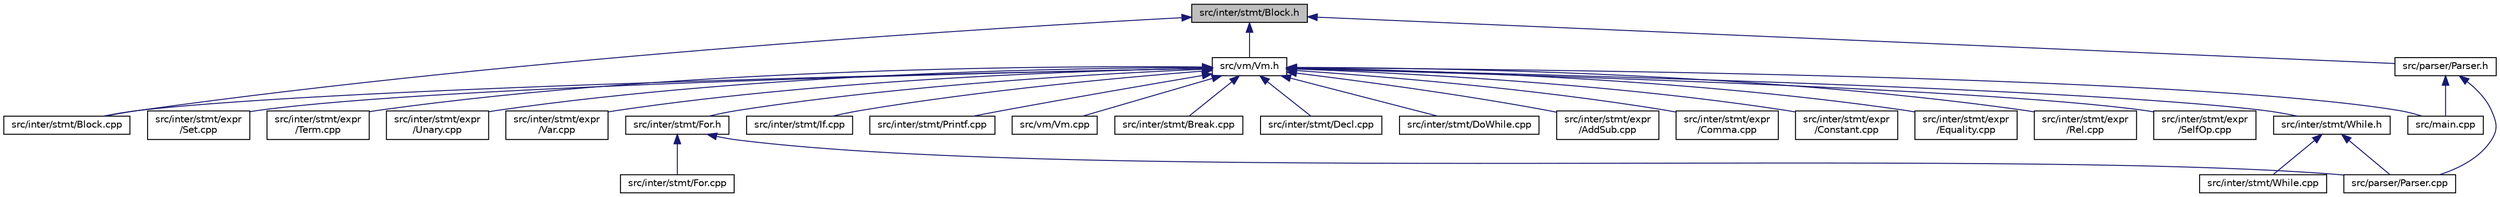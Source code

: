 digraph "src/inter/stmt/Block.h"
{
  edge [fontname="Helvetica",fontsize="10",labelfontname="Helvetica",labelfontsize="10"];
  node [fontname="Helvetica",fontsize="10",shape=record];
  Node18 [label="src/inter/stmt/Block.h",height=0.2,width=0.4,color="black", fillcolor="grey75", style="filled", fontcolor="black"];
  Node18 -> Node19 [dir="back",color="midnightblue",fontsize="10",style="solid",fontname="Helvetica"];
  Node19 [label="src/inter/stmt/Block.cpp",height=0.2,width=0.4,color="black", fillcolor="white", style="filled",URL="$_block_8cpp.html"];
  Node18 -> Node20 [dir="back",color="midnightblue",fontsize="10",style="solid",fontname="Helvetica"];
  Node20 [label="src/vm/Vm.h",height=0.2,width=0.4,color="black", fillcolor="white", style="filled",URL="$_vm_8h.html"];
  Node20 -> Node19 [dir="back",color="midnightblue",fontsize="10",style="solid",fontname="Helvetica"];
  Node20 -> Node21 [dir="back",color="midnightblue",fontsize="10",style="solid",fontname="Helvetica"];
  Node21 [label="src/inter/stmt/Break.cpp",height=0.2,width=0.4,color="black", fillcolor="white", style="filled",URL="$_break_8cpp.html"];
  Node20 -> Node22 [dir="back",color="midnightblue",fontsize="10",style="solid",fontname="Helvetica"];
  Node22 [label="src/inter/stmt/Decl.cpp",height=0.2,width=0.4,color="black", fillcolor="white", style="filled",URL="$_decl_8cpp.html"];
  Node20 -> Node23 [dir="back",color="midnightblue",fontsize="10",style="solid",fontname="Helvetica"];
  Node23 [label="src/inter/stmt/DoWhile.cpp",height=0.2,width=0.4,color="black", fillcolor="white", style="filled",URL="$_do_while_8cpp.html"];
  Node20 -> Node24 [dir="back",color="midnightblue",fontsize="10",style="solid",fontname="Helvetica"];
  Node24 [label="src/inter/stmt/expr\l/AddSub.cpp",height=0.2,width=0.4,color="black", fillcolor="white", style="filled",URL="$_add_sub_8cpp.html"];
  Node20 -> Node25 [dir="back",color="midnightblue",fontsize="10",style="solid",fontname="Helvetica"];
  Node25 [label="src/inter/stmt/expr\l/Comma.cpp",height=0.2,width=0.4,color="black", fillcolor="white", style="filled",URL="$_comma_8cpp.html"];
  Node20 -> Node26 [dir="back",color="midnightblue",fontsize="10",style="solid",fontname="Helvetica"];
  Node26 [label="src/inter/stmt/expr\l/Constant.cpp",height=0.2,width=0.4,color="black", fillcolor="white", style="filled",URL="$_constant_8cpp.html"];
  Node20 -> Node27 [dir="back",color="midnightblue",fontsize="10",style="solid",fontname="Helvetica"];
  Node27 [label="src/inter/stmt/expr\l/Equality.cpp",height=0.2,width=0.4,color="black", fillcolor="white", style="filled",URL="$_equality_8cpp.html"];
  Node20 -> Node28 [dir="back",color="midnightblue",fontsize="10",style="solid",fontname="Helvetica"];
  Node28 [label="src/inter/stmt/expr\l/Rel.cpp",height=0.2,width=0.4,color="black", fillcolor="white", style="filled",URL="$_rel_8cpp.html"];
  Node20 -> Node29 [dir="back",color="midnightblue",fontsize="10",style="solid",fontname="Helvetica"];
  Node29 [label="src/inter/stmt/expr\l/SelfOp.cpp",height=0.2,width=0.4,color="black", fillcolor="white", style="filled",URL="$_self_op_8cpp.html"];
  Node20 -> Node30 [dir="back",color="midnightblue",fontsize="10",style="solid",fontname="Helvetica"];
  Node30 [label="src/inter/stmt/expr\l/Set.cpp",height=0.2,width=0.4,color="black", fillcolor="white", style="filled",URL="$_set_8cpp.html"];
  Node20 -> Node31 [dir="back",color="midnightblue",fontsize="10",style="solid",fontname="Helvetica"];
  Node31 [label="src/inter/stmt/expr\l/Term.cpp",height=0.2,width=0.4,color="black", fillcolor="white", style="filled",URL="$_term_8cpp.html"];
  Node20 -> Node32 [dir="back",color="midnightblue",fontsize="10",style="solid",fontname="Helvetica"];
  Node32 [label="src/inter/stmt/expr\l/Unary.cpp",height=0.2,width=0.4,color="black", fillcolor="white", style="filled",URL="$_unary_8cpp.html"];
  Node20 -> Node33 [dir="back",color="midnightblue",fontsize="10",style="solid",fontname="Helvetica"];
  Node33 [label="src/inter/stmt/expr\l/Var.cpp",height=0.2,width=0.4,color="black", fillcolor="white", style="filled",URL="$_var_8cpp.html"];
  Node20 -> Node34 [dir="back",color="midnightblue",fontsize="10",style="solid",fontname="Helvetica"];
  Node34 [label="src/inter/stmt/For.h",height=0.2,width=0.4,color="black", fillcolor="white", style="filled",URL="$_for_8h.html"];
  Node34 -> Node35 [dir="back",color="midnightblue",fontsize="10",style="solid",fontname="Helvetica"];
  Node35 [label="src/inter/stmt/For.cpp",height=0.2,width=0.4,color="black", fillcolor="white", style="filled",URL="$_for_8cpp.html"];
  Node34 -> Node36 [dir="back",color="midnightblue",fontsize="10",style="solid",fontname="Helvetica"];
  Node36 [label="src/parser/Parser.cpp",height=0.2,width=0.4,color="black", fillcolor="white", style="filled",URL="$_parser_8cpp.html"];
  Node20 -> Node37 [dir="back",color="midnightblue",fontsize="10",style="solid",fontname="Helvetica"];
  Node37 [label="src/inter/stmt/If.cpp",height=0.2,width=0.4,color="black", fillcolor="white", style="filled",URL="$_if_8cpp.html"];
  Node20 -> Node38 [dir="back",color="midnightblue",fontsize="10",style="solid",fontname="Helvetica"];
  Node38 [label="src/inter/stmt/Printf.cpp",height=0.2,width=0.4,color="black", fillcolor="white", style="filled",URL="$_printf_8cpp.html"];
  Node20 -> Node39 [dir="back",color="midnightblue",fontsize="10",style="solid",fontname="Helvetica"];
  Node39 [label="src/inter/stmt/While.h",height=0.2,width=0.4,color="black", fillcolor="white", style="filled",URL="$_while_8h.html"];
  Node39 -> Node40 [dir="back",color="midnightblue",fontsize="10",style="solid",fontname="Helvetica"];
  Node40 [label="src/inter/stmt/While.cpp",height=0.2,width=0.4,color="black", fillcolor="white", style="filled",URL="$_while_8cpp.html"];
  Node39 -> Node36 [dir="back",color="midnightblue",fontsize="10",style="solid",fontname="Helvetica"];
  Node20 -> Node41 [dir="back",color="midnightblue",fontsize="10",style="solid",fontname="Helvetica"];
  Node41 [label="src/main.cpp",height=0.2,width=0.4,color="black", fillcolor="white", style="filled",URL="$main_8cpp.html"];
  Node20 -> Node42 [dir="back",color="midnightblue",fontsize="10",style="solid",fontname="Helvetica"];
  Node42 [label="src/vm/Vm.cpp",height=0.2,width=0.4,color="black", fillcolor="white", style="filled",URL="$_vm_8cpp.html"];
  Node18 -> Node43 [dir="back",color="midnightblue",fontsize="10",style="solid",fontname="Helvetica"];
  Node43 [label="src/parser/Parser.h",height=0.2,width=0.4,color="black", fillcolor="white", style="filled",URL="$_parser_8h.html"];
  Node43 -> Node41 [dir="back",color="midnightblue",fontsize="10",style="solid",fontname="Helvetica"];
  Node43 -> Node36 [dir="back",color="midnightblue",fontsize="10",style="solid",fontname="Helvetica"];
}
